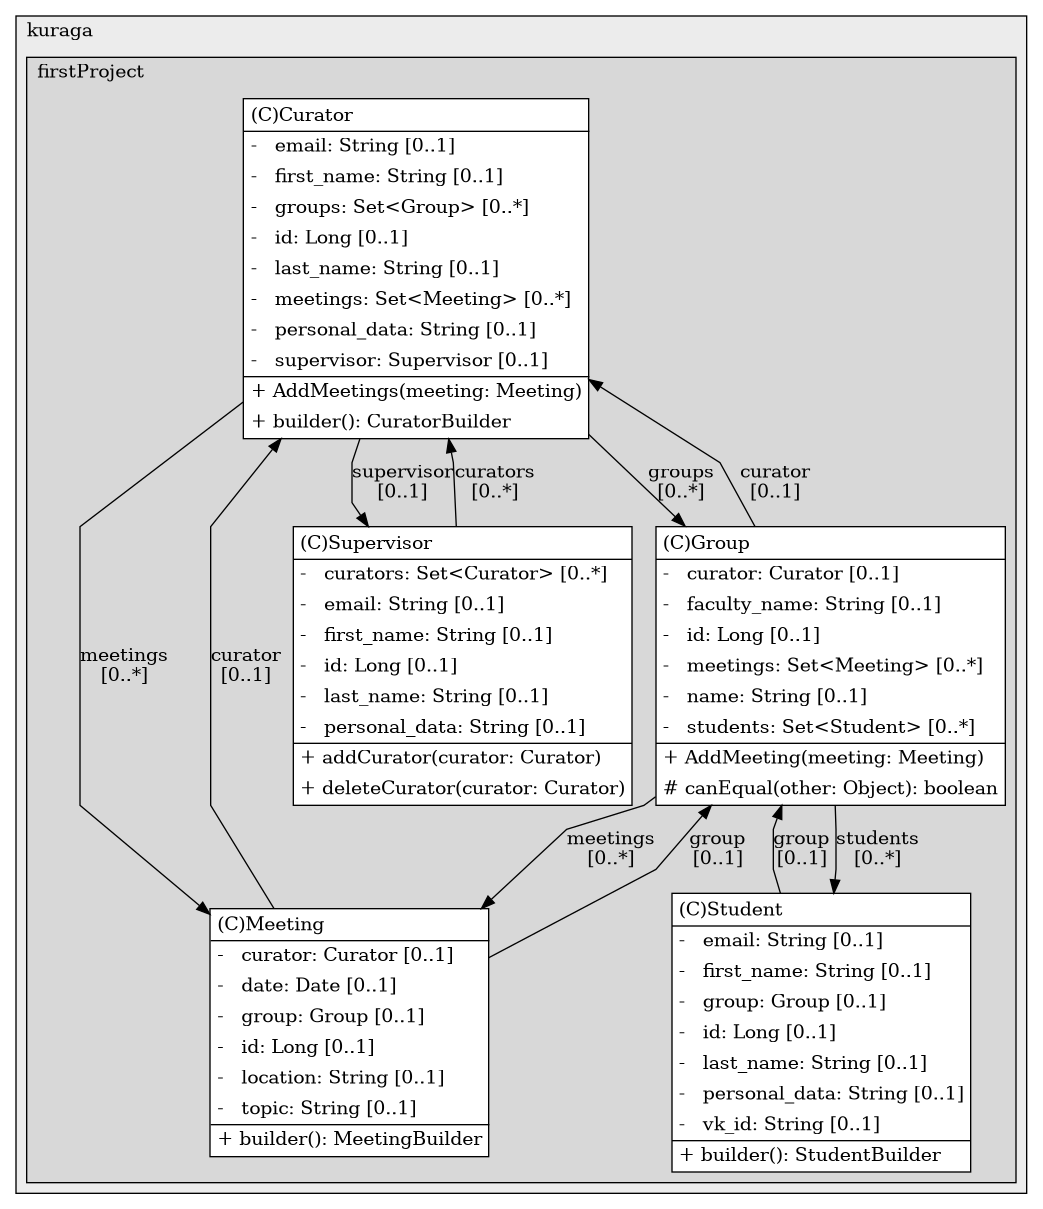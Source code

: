 @startuml

/' diagram meta data start
config=StructureConfiguration;
{
  "projectClassification": {
    "searchMode": "OpenProject", // OpenProject, AllProjects
    "includedProjects": "",
    "pathEndKeywords": "*.impl",
    "isClientPath": "",
    "isClientName": "",
    "isTestPath": "",
    "isTestName": "",
    "isMappingPath": "",
    "isMappingName": "",
    "isDataAccessPath": "",
    "isDataAccessName": "",
    "isDataStructurePath": "",
    "isDataStructureName": "",
    "isInterfaceStructuresPath": "",
    "isInterfaceStructuresName": "",
    "isEntryPointPath": "",
    "isEntryPointName": "",
    "treatFinalFieldsAsMandatory": false
  },
  "graphRestriction": {
    "classPackageExcludeFilter": "",
    "classPackageIncludeFilter": "",
    "classNameExcludeFilter": "",
    "classNameIncludeFilter": "",
    "methodNameExcludeFilter": "",
    "methodNameIncludeFilter": "",
    "removeByInheritance": "", // inheritance/annotation based filtering is done in a second step
    "removeByAnnotation": "",
    "removeByClassPackage": "", // cleanup the graph after inheritance/annotation based filtering is done
    "removeByClassName": "",
    "cutMappings": false,
    "cutEnum": true,
    "cutTests": true,
    "cutClient": true,
    "cutDataAccess": true,
    "cutInterfaceStructures": true,
    "cutDataStructures": true,
    "cutGetterAndSetter": true,
    "cutConstructors": true
  },
  "graphTraversal": {
    "forwardDepth": 3,
    "backwardDepth": 3,
    "classPackageExcludeFilter": "",
    "classPackageIncludeFilter": "",
    "classNameExcludeFilter": "",
    "classNameIncludeFilter": "",
    "methodNameExcludeFilter": "",
    "methodNameIncludeFilter": "",
    "hideMappings": false,
    "hideDataStructures": false,
    "hidePrivateMethods": true,
    "hideInterfaceCalls": true, // indirection: implementation -> interface (is hidden) -> implementation
    "onlyShowApplicationEntryPoints": false, // root node is included
    "useMethodCallsForStructureDiagram": "ForwardOnly" // ForwardOnly, BothDirections, No
  },
  "details": {
    "aggregation": "GroupByClass", // ByClass, GroupByClass, None
    "showClassGenericTypes": true,
    "showMethods": true,
    "showMethodParameterNames": true,
    "showMethodParameterTypes": true,
    "showMethodReturnType": true,
    "showPackageLevels": 2,
    "showDetailedClassStructure": true
  },
  "rootClass": "bks2101.kuraga.firstProject.models.Group",
  "extensionCallbackMethod": "" // qualified.class.name#methodName - signature: public static String method(String)
}
diagram meta data end '/



digraph g {
    rankdir="TB"
    splines=polyline
    

'nodes 
subgraph cluster_1120103501 { 
   	label=kuraga
	labeljust=l
	fillcolor="#ececec"
	style=filled
   
   subgraph cluster_1316873052 { 
   	label=firstProject
	labeljust=l
	fillcolor="#d8d8d8"
	style=filled
   
   Curator299579752[
	label=<<TABLE BORDER="1" CELLBORDER="0" CELLPADDING="4" CELLSPACING="0">
<TR><TD ALIGN="LEFT" >(C)Curator</TD></TR>
<HR/>
<TR><TD ALIGN="LEFT" >-   email: String [0..1]</TD></TR>
<TR><TD ALIGN="LEFT" >-   first_name: String [0..1]</TD></TR>
<TR><TD ALIGN="LEFT" >-   groups: Set&lt;Group&gt; [0..*]</TD></TR>
<TR><TD ALIGN="LEFT" >-   id: Long [0..1]</TD></TR>
<TR><TD ALIGN="LEFT" >-   last_name: String [0..1]</TD></TR>
<TR><TD ALIGN="LEFT" >-   meetings: Set&lt;Meeting&gt; [0..*]</TD></TR>
<TR><TD ALIGN="LEFT" >-   personal_data: String [0..1]</TD></TR>
<TR><TD ALIGN="LEFT" >-   supervisor: Supervisor [0..1]</TD></TR>
<HR/>
<TR><TD ALIGN="LEFT" >+ AddMeetings(meeting: Meeting)</TD></TR>
<TR><TD ALIGN="LEFT" >+ builder(): CuratorBuilder</TD></TR>
</TABLE>>
	style=filled
	margin=0
	shape=plaintext
	fillcolor="#FFFFFF"
];

Group299579752[
	label=<<TABLE BORDER="1" CELLBORDER="0" CELLPADDING="4" CELLSPACING="0">
<TR><TD ALIGN="LEFT" >(C)Group</TD></TR>
<HR/>
<TR><TD ALIGN="LEFT" >-   curator: Curator [0..1]</TD></TR>
<TR><TD ALIGN="LEFT" >-   faculty_name: String [0..1]</TD></TR>
<TR><TD ALIGN="LEFT" >-   id: Long [0..1]</TD></TR>
<TR><TD ALIGN="LEFT" >-   meetings: Set&lt;Meeting&gt; [0..*]</TD></TR>
<TR><TD ALIGN="LEFT" >-   name: String [0..1]</TD></TR>
<TR><TD ALIGN="LEFT" >-   students: Set&lt;Student&gt; [0..*]</TD></TR>
<HR/>
<TR><TD ALIGN="LEFT" >+ AddMeeting(meeting: Meeting)</TD></TR>
<TR><TD ALIGN="LEFT" ># canEqual(other: Object): boolean</TD></TR>
</TABLE>>
	style=filled
	margin=0
	shape=plaintext
	fillcolor="#FFFFFF"
];

Meeting299579752[
	label=<<TABLE BORDER="1" CELLBORDER="0" CELLPADDING="4" CELLSPACING="0">
<TR><TD ALIGN="LEFT" >(C)Meeting</TD></TR>
<HR/>
<TR><TD ALIGN="LEFT" >-   curator: Curator [0..1]</TD></TR>
<TR><TD ALIGN="LEFT" >-   date: Date [0..1]</TD></TR>
<TR><TD ALIGN="LEFT" >-   group: Group [0..1]</TD></TR>
<TR><TD ALIGN="LEFT" >-   id: Long [0..1]</TD></TR>
<TR><TD ALIGN="LEFT" >-   location: String [0..1]</TD></TR>
<TR><TD ALIGN="LEFT" >-   topic: String [0..1]</TD></TR>
<HR/>
<TR><TD ALIGN="LEFT" >+ builder(): MeetingBuilder</TD></TR>
</TABLE>>
	style=filled
	margin=0
	shape=plaintext
	fillcolor="#FFFFFF"
];

Student299579752[
	label=<<TABLE BORDER="1" CELLBORDER="0" CELLPADDING="4" CELLSPACING="0">
<TR><TD ALIGN="LEFT" >(C)Student</TD></TR>
<HR/>
<TR><TD ALIGN="LEFT" >-   email: String [0..1]</TD></TR>
<TR><TD ALIGN="LEFT" >-   first_name: String [0..1]</TD></TR>
<TR><TD ALIGN="LEFT" >-   group: Group [0..1]</TD></TR>
<TR><TD ALIGN="LEFT" >-   id: Long [0..1]</TD></TR>
<TR><TD ALIGN="LEFT" >-   last_name: String [0..1]</TD></TR>
<TR><TD ALIGN="LEFT" >-   personal_data: String [0..1]</TD></TR>
<TR><TD ALIGN="LEFT" >-   vk_id: String [0..1]</TD></TR>
<HR/>
<TR><TD ALIGN="LEFT" >+ builder(): StudentBuilder</TD></TR>
</TABLE>>
	style=filled
	margin=0
	shape=plaintext
	fillcolor="#FFFFFF"
];

Supervisor299579752[
	label=<<TABLE BORDER="1" CELLBORDER="0" CELLPADDING="4" CELLSPACING="0">
<TR><TD ALIGN="LEFT" >(C)Supervisor</TD></TR>
<HR/>
<TR><TD ALIGN="LEFT" >-   curators: Set&lt;Curator&gt; [0..*]</TD></TR>
<TR><TD ALIGN="LEFT" >-   email: String [0..1]</TD></TR>
<TR><TD ALIGN="LEFT" >-   first_name: String [0..1]</TD></TR>
<TR><TD ALIGN="LEFT" >-   id: Long [0..1]</TD></TR>
<TR><TD ALIGN="LEFT" >-   last_name: String [0..1]</TD></TR>
<TR><TD ALIGN="LEFT" >-   personal_data: String [0..1]</TD></TR>
<HR/>
<TR><TD ALIGN="LEFT" >+ addCurator(curator: Curator)</TD></TR>
<TR><TD ALIGN="LEFT" >+ deleteCurator(curator: Curator)</TD></TR>
</TABLE>>
	style=filled
	margin=0
	shape=plaintext
	fillcolor="#FFFFFF"
];
} 
} 

'edges    
Curator299579752 -> Group299579752[label="groups
[0..*]"];
Curator299579752 -> Meeting299579752[label="meetings
[0..*]"];
Curator299579752 -> Supervisor299579752[label="supervisor
[0..1]"];
Group299579752 -> Curator299579752[label="curator
[0..1]"];
Group299579752 -> Meeting299579752[label="meetings
[0..*]"];
Group299579752 -> Student299579752[label="students
[0..*]"];
Meeting299579752 -> Curator299579752[label="curator
[0..1]"];
Meeting299579752 -> Group299579752[label="group
[0..1]"];
Student299579752 -> Group299579752[label="group
[0..1]"];
Supervisor299579752 -> Curator299579752[label="curators
[0..*]"];
    
}
@enduml